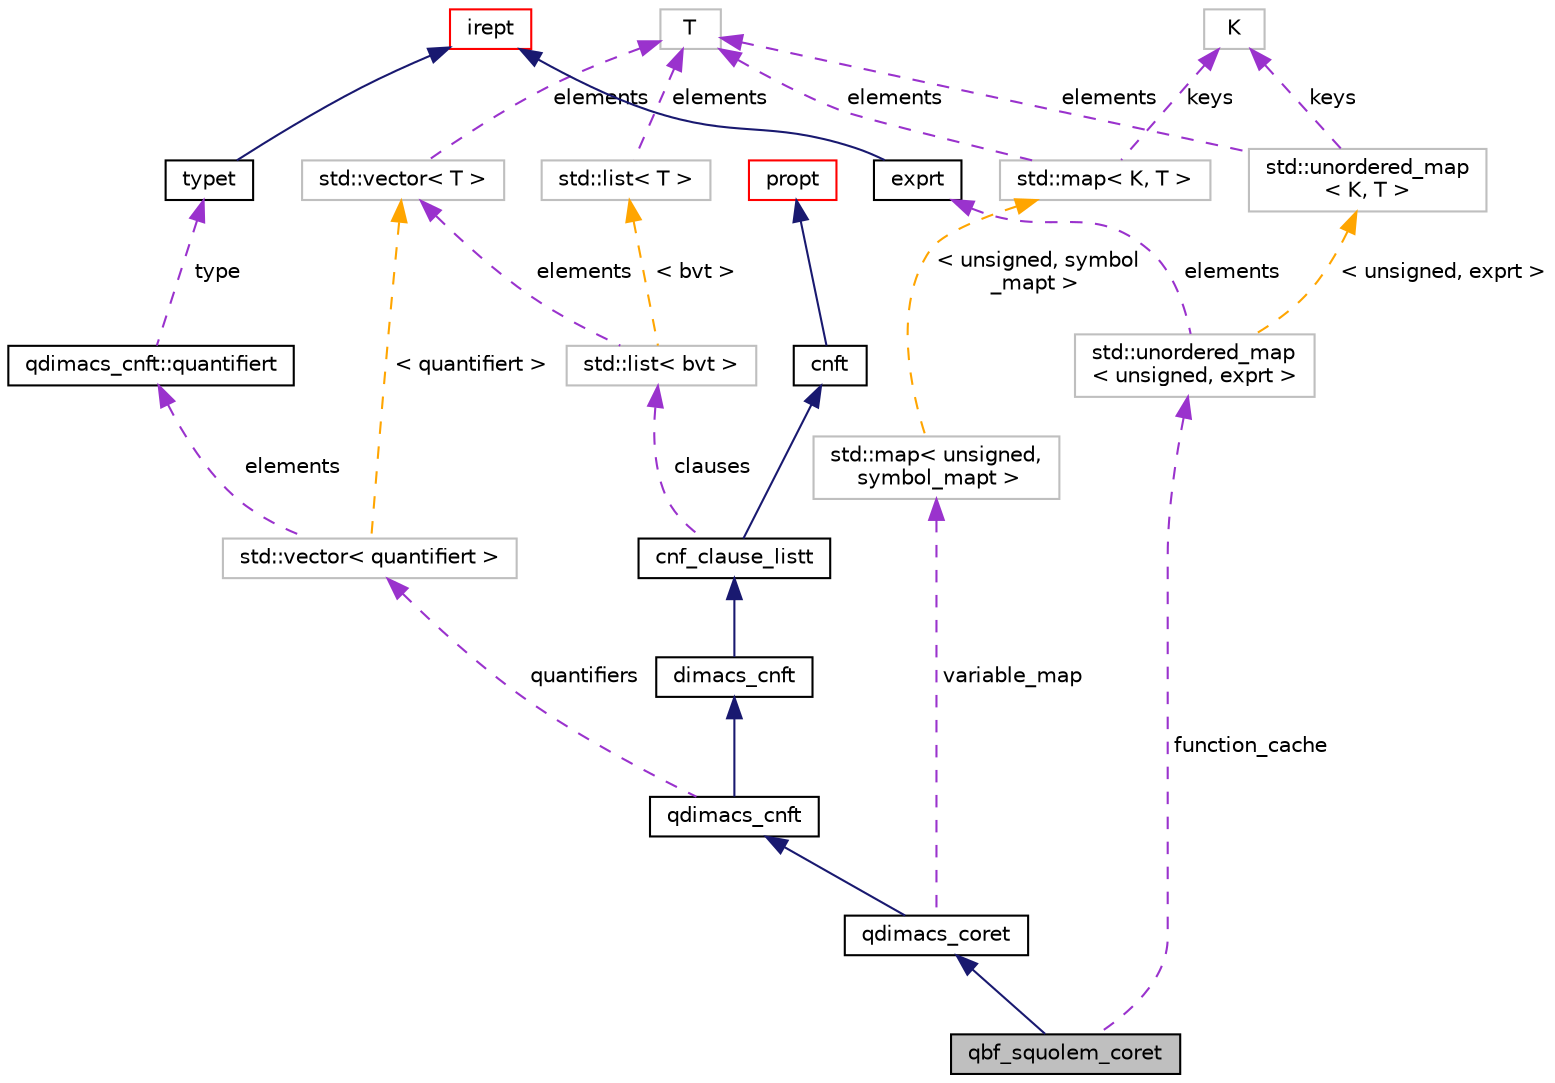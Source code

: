 digraph "qbf_squolem_coret"
{
 // LATEX_PDF_SIZE
  bgcolor="transparent";
  edge [fontname="Helvetica",fontsize="10",labelfontname="Helvetica",labelfontsize="10"];
  node [fontname="Helvetica",fontsize="10",shape=record];
  Node1 [label="qbf_squolem_coret",height=0.2,width=0.4,color="black", fillcolor="grey75", style="filled", fontcolor="black",tooltip=" "];
  Node2 -> Node1 [dir="back",color="midnightblue",fontsize="10",style="solid",fontname="Helvetica"];
  Node2 [label="qdimacs_coret",height=0.2,width=0.4,color="black",URL="$classqdimacs__coret.html",tooltip=" "];
  Node3 -> Node2 [dir="back",color="midnightblue",fontsize="10",style="solid",fontname="Helvetica"];
  Node3 [label="qdimacs_cnft",height=0.2,width=0.4,color="black",URL="$classqdimacs__cnft.html",tooltip=" "];
  Node4 -> Node3 [dir="back",color="midnightblue",fontsize="10",style="solid",fontname="Helvetica"];
  Node4 [label="dimacs_cnft",height=0.2,width=0.4,color="black",URL="$classdimacs__cnft.html",tooltip=" "];
  Node5 -> Node4 [dir="back",color="midnightblue",fontsize="10",style="solid",fontname="Helvetica"];
  Node5 [label="cnf_clause_listt",height=0.2,width=0.4,color="black",URL="$classcnf__clause__listt.html",tooltip=" "];
  Node6 -> Node5 [dir="back",color="midnightblue",fontsize="10",style="solid",fontname="Helvetica"];
  Node6 [label="cnft",height=0.2,width=0.4,color="black",URL="$classcnft.html",tooltip=" "];
  Node7 -> Node6 [dir="back",color="midnightblue",fontsize="10",style="solid",fontname="Helvetica"];
  Node7 [label="propt",height=0.2,width=0.4,color="red",URL="$classpropt.html",tooltip="TO_BE_DOCUMENTED."];
  Node31 -> Node5 [dir="back",color="darkorchid3",fontsize="10",style="dashed",label=" clauses" ,fontname="Helvetica"];
  Node31 [label="std::list\< bvt \>",height=0.2,width=0.4,color="grey75",tooltip=" "];
  Node11 -> Node31 [dir="back",color="darkorchid3",fontsize="10",style="dashed",label=" elements" ,fontname="Helvetica"];
  Node11 [label="std::vector\< T \>",height=0.2,width=0.4,color="grey75",tooltip="STL class."];
  Node12 -> Node11 [dir="back",color="darkorchid3",fontsize="10",style="dashed",label=" elements" ,fontname="Helvetica"];
  Node12 [label="T",height=0.2,width=0.4,color="grey75",tooltip=" "];
  Node32 -> Node31 [dir="back",color="orange",fontsize="10",style="dashed",label=" \< bvt \>" ,fontname="Helvetica"];
  Node32 [label="std::list\< T \>",height=0.2,width=0.4,color="grey75",tooltip="STL class."];
  Node12 -> Node32 [dir="back",color="darkorchid3",fontsize="10",style="dashed",label=" elements" ,fontname="Helvetica"];
  Node33 -> Node3 [dir="back",color="darkorchid3",fontsize="10",style="dashed",label=" quantifiers" ,fontname="Helvetica"];
  Node33 [label="std::vector\< quantifiert \>",height=0.2,width=0.4,color="grey75",tooltip=" "];
  Node34 -> Node33 [dir="back",color="darkorchid3",fontsize="10",style="dashed",label=" elements" ,fontname="Helvetica"];
  Node34 [label="qdimacs_cnft::quantifiert",height=0.2,width=0.4,color="black",URL="$classqdimacs__cnft_1_1quantifiert.html",tooltip=" "];
  Node35 -> Node34 [dir="back",color="darkorchid3",fontsize="10",style="dashed",label=" type" ,fontname="Helvetica"];
  Node35 [label="typet",height=0.2,width=0.4,color="black",URL="$classtypet.html",tooltip="The type of an expression, extends irept."];
  Node21 -> Node35 [dir="back",color="midnightblue",fontsize="10",style="solid",fontname="Helvetica"];
  Node21 [label="irept",height=0.2,width=0.4,color="red",URL="$classirept.html",tooltip="There are a large number of kinds of tree structured or tree-like data in CPROVER."];
  Node11 -> Node33 [dir="back",color="orange",fontsize="10",style="dashed",label=" \< quantifiert \>" ,fontname="Helvetica"];
  Node36 -> Node2 [dir="back",color="darkorchid3",fontsize="10",style="dashed",label=" variable_map" ,fontname="Helvetica"];
  Node36 [label="std::map\< unsigned,\l symbol_mapt \>",height=0.2,width=0.4,color="grey75",tooltip=" "];
  Node37 -> Node36 [dir="back",color="orange",fontsize="10",style="dashed",label=" \< unsigned, symbol\l_mapt \>" ,fontname="Helvetica"];
  Node37 [label="std::map\< K, T \>",height=0.2,width=0.4,color="grey75",tooltip="STL class."];
  Node38 -> Node37 [dir="back",color="darkorchid3",fontsize="10",style="dashed",label=" keys" ,fontname="Helvetica"];
  Node38 [label="K",height=0.2,width=0.4,color="grey75",tooltip=" "];
  Node12 -> Node37 [dir="back",color="darkorchid3",fontsize="10",style="dashed",label=" elements" ,fontname="Helvetica"];
  Node39 -> Node1 [dir="back",color="darkorchid3",fontsize="10",style="dashed",label=" function_cache" ,fontname="Helvetica"];
  Node39 [label="std::unordered_map\l\< unsigned, exprt \>",height=0.2,width=0.4,color="grey75",tooltip=" "];
  Node40 -> Node39 [dir="back",color="darkorchid3",fontsize="10",style="dashed",label=" elements" ,fontname="Helvetica"];
  Node40 [label="exprt",height=0.2,width=0.4,color="black",URL="$classexprt.html",tooltip="Base class for all expressions."];
  Node21 -> Node40 [dir="back",color="midnightblue",fontsize="10",style="solid",fontname="Helvetica"];
  Node41 -> Node39 [dir="back",color="orange",fontsize="10",style="dashed",label=" \< unsigned, exprt \>" ,fontname="Helvetica"];
  Node41 [label="std::unordered_map\l\< K, T \>",height=0.2,width=0.4,color="grey75",tooltip="STL class."];
  Node38 -> Node41 [dir="back",color="darkorchid3",fontsize="10",style="dashed",label=" keys" ,fontname="Helvetica"];
  Node12 -> Node41 [dir="back",color="darkorchid3",fontsize="10",style="dashed",label=" elements" ,fontname="Helvetica"];
}
